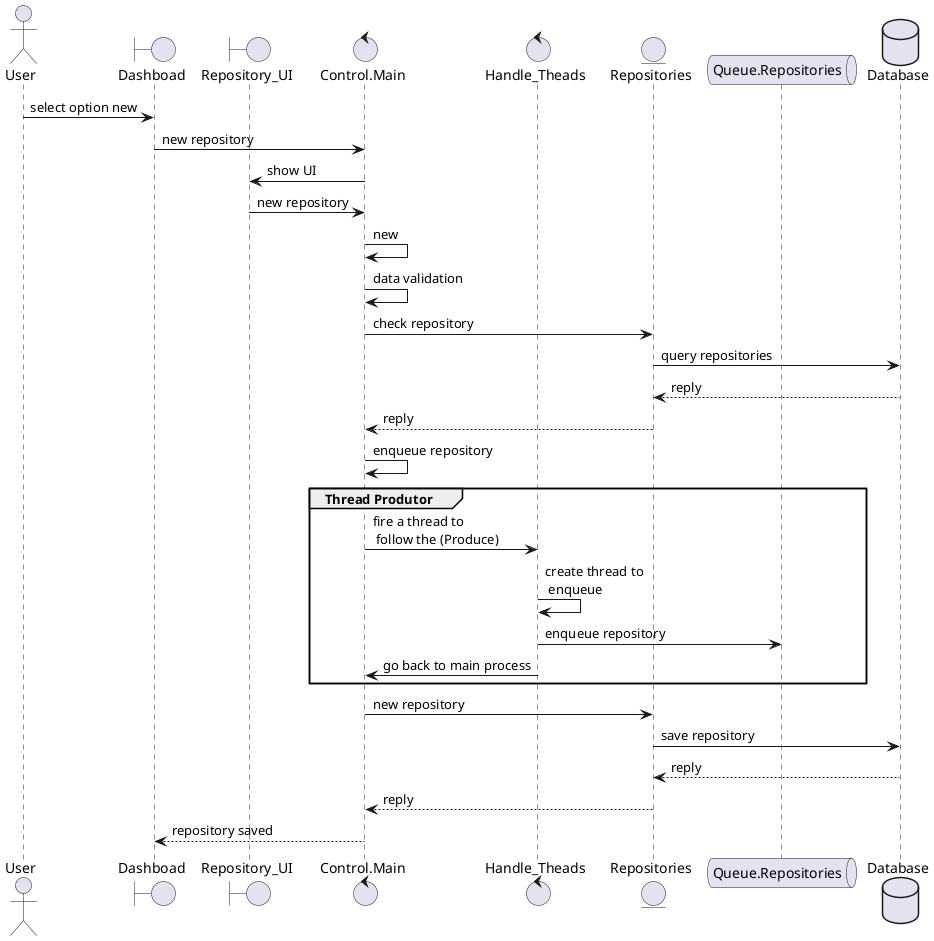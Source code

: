 @startuml
actor       User as user
boundary    Dashboad as principal
boundary    Repository_UI as telaRepositorio
control     Control.Main as main
control     Handle_Theads as utilidades
entity      Repositories  as repositorio
queue       Queue.Repositories as fila
database    Database as banco 

user -> principal : select option new
principal -> main : new repository
main -> telaRepositorio : show UI 
telaRepositorio -> main : new repository
main -> main : new
main -> main : data validation
main -> repositorio : check repository
repositorio -> banco : query repositories
banco --> repositorio : reply
repositorio --> main : reply
main -> main : enqueue repository
    group Thread Produtor
    main -> utilidades : fire a thread to \n follow the (Produce)
    utilidades -> utilidades : create thread to \n enqueue
    utilidades -> fila : enqueue repository
    utilidades -> main : go back to main process
    end
main -> repositorio : new repository
repositorio -> banco : save repository
banco --> repositorio : reply
repositorio --> main : reply
main --> principal : repository saved
@enduml